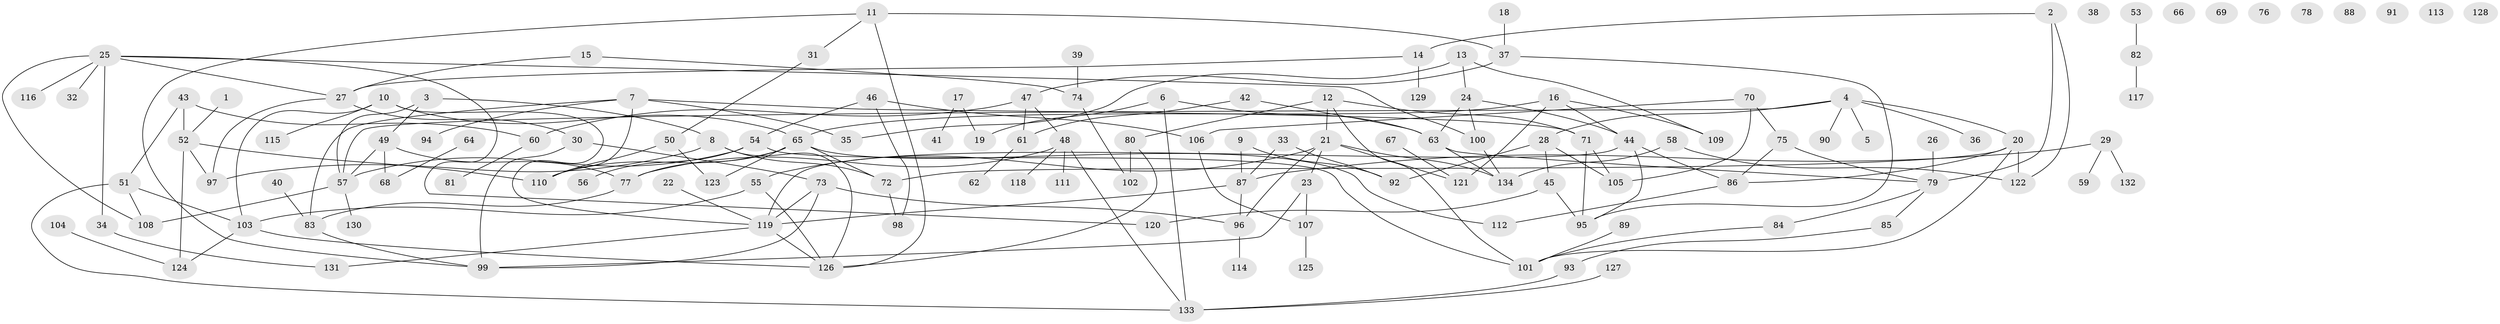 // coarse degree distribution, {1: 0.2903225806451613, 5: 0.10752688172043011, 4: 0.1827956989247312, 0: 0.0967741935483871, 2: 0.15053763440860216, 3: 0.10752688172043011, 7: 0.021505376344086023, 6: 0.010752688172043012, 12: 0.010752688172043012, 15: 0.010752688172043012, 8: 0.010752688172043012}
// Generated by graph-tools (version 1.1) at 2025/42/03/04/25 21:42:40]
// undirected, 134 vertices, 181 edges
graph export_dot {
graph [start="1"]
  node [color=gray90,style=filled];
  1;
  2;
  3;
  4;
  5;
  6;
  7;
  8;
  9;
  10;
  11;
  12;
  13;
  14;
  15;
  16;
  17;
  18;
  19;
  20;
  21;
  22;
  23;
  24;
  25;
  26;
  27;
  28;
  29;
  30;
  31;
  32;
  33;
  34;
  35;
  36;
  37;
  38;
  39;
  40;
  41;
  42;
  43;
  44;
  45;
  46;
  47;
  48;
  49;
  50;
  51;
  52;
  53;
  54;
  55;
  56;
  57;
  58;
  59;
  60;
  61;
  62;
  63;
  64;
  65;
  66;
  67;
  68;
  69;
  70;
  71;
  72;
  73;
  74;
  75;
  76;
  77;
  78;
  79;
  80;
  81;
  82;
  83;
  84;
  85;
  86;
  87;
  88;
  89;
  90;
  91;
  92;
  93;
  94;
  95;
  96;
  97;
  98;
  99;
  100;
  101;
  102;
  103;
  104;
  105;
  106;
  107;
  108;
  109;
  110;
  111;
  112;
  113;
  114;
  115;
  116;
  117;
  118;
  119;
  120;
  121;
  122;
  123;
  124;
  125;
  126;
  127;
  128;
  129;
  130;
  131;
  132;
  133;
  134;
  1 -- 52;
  2 -- 14;
  2 -- 79;
  2 -- 122;
  3 -- 8;
  3 -- 49;
  3 -- 57;
  4 -- 5;
  4 -- 20;
  4 -- 28;
  4 -- 36;
  4 -- 57;
  4 -- 90;
  6 -- 19;
  6 -- 63;
  6 -- 133;
  7 -- 35;
  7 -- 71;
  7 -- 83;
  7 -- 94;
  7 -- 110;
  8 -- 72;
  8 -- 97;
  8 -- 126;
  9 -- 87;
  9 -- 92;
  10 -- 65;
  10 -- 103;
  10 -- 115;
  10 -- 119;
  11 -- 31;
  11 -- 37;
  11 -- 99;
  11 -- 126;
  12 -- 21;
  12 -- 71;
  12 -- 80;
  12 -- 101;
  13 -- 24;
  13 -- 35;
  13 -- 109;
  14 -- 27;
  14 -- 129;
  15 -- 27;
  15 -- 74;
  16 -- 44;
  16 -- 65;
  16 -- 109;
  16 -- 121;
  17 -- 19;
  17 -- 41;
  18 -- 37;
  20 -- 72;
  20 -- 86;
  20 -- 101;
  20 -- 122;
  21 -- 23;
  21 -- 55;
  21 -- 96;
  21 -- 121;
  21 -- 134;
  22 -- 119;
  23 -- 99;
  23 -- 107;
  24 -- 44;
  24 -- 63;
  24 -- 100;
  25 -- 27;
  25 -- 32;
  25 -- 34;
  25 -- 100;
  25 -- 108;
  25 -- 116;
  25 -- 120;
  26 -- 79;
  27 -- 30;
  27 -- 97;
  28 -- 45;
  28 -- 92;
  28 -- 105;
  29 -- 59;
  29 -- 87;
  29 -- 132;
  30 -- 73;
  30 -- 99;
  31 -- 50;
  33 -- 87;
  33 -- 92;
  34 -- 131;
  37 -- 47;
  37 -- 95;
  39 -- 74;
  40 -- 83;
  42 -- 61;
  42 -- 63;
  43 -- 51;
  43 -- 52;
  43 -- 60;
  44 -- 86;
  44 -- 95;
  44 -- 119;
  45 -- 95;
  45 -- 120;
  46 -- 54;
  46 -- 98;
  46 -- 106;
  47 -- 48;
  47 -- 60;
  47 -- 61;
  48 -- 77;
  48 -- 111;
  48 -- 118;
  48 -- 133;
  49 -- 57;
  49 -- 68;
  49 -- 77;
  50 -- 110;
  50 -- 123;
  51 -- 103;
  51 -- 108;
  51 -- 133;
  52 -- 97;
  52 -- 110;
  52 -- 124;
  53 -- 82;
  54 -- 56;
  54 -- 57;
  54 -- 101;
  55 -- 103;
  55 -- 126;
  57 -- 108;
  57 -- 130;
  58 -- 122;
  58 -- 134;
  60 -- 81;
  61 -- 62;
  63 -- 79;
  63 -- 134;
  64 -- 68;
  65 -- 72;
  65 -- 77;
  65 -- 110;
  65 -- 112;
  65 -- 123;
  67 -- 121;
  70 -- 75;
  70 -- 105;
  70 -- 106;
  71 -- 95;
  71 -- 105;
  72 -- 98;
  73 -- 96;
  73 -- 99;
  73 -- 119;
  74 -- 102;
  75 -- 79;
  75 -- 86;
  77 -- 83;
  79 -- 84;
  79 -- 85;
  80 -- 102;
  80 -- 126;
  82 -- 117;
  83 -- 99;
  84 -- 101;
  85 -- 93;
  86 -- 112;
  87 -- 96;
  87 -- 119;
  89 -- 101;
  93 -- 133;
  96 -- 114;
  100 -- 134;
  103 -- 124;
  103 -- 126;
  104 -- 124;
  106 -- 107;
  107 -- 125;
  119 -- 126;
  119 -- 131;
  127 -- 133;
}
